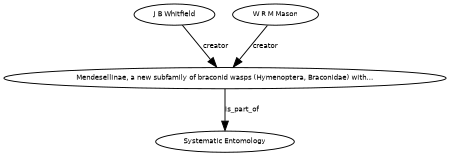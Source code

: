 digraph G {
size="3,3";
node [fontsize=7, fontname="Helvetica"];
edge [fontsize=7, fontname="Helvetica"];
node0 [label="Mendesellinae, a new subfamily of braconid wasps (Hymenoptera, Braconidae) with...", width=0.27433100247,height=0.27433100247];
node1 [label="J B Whitfield", width=0.27433100247,height=0.27433100247];
node2 [label="W R M Mason", width=0.27433100247,height=0.27433100247];
node3 [label="Systematic Entomology", width=0.27433100247,height=0.27433100247];
node1 -> node0 [label="creator"];
node2 -> node0 [label="creator"];
node0 -> node3 [label="is_part_of"];
}

